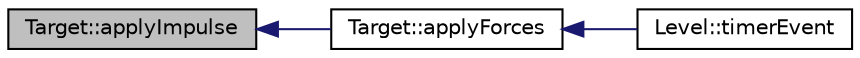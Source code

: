 digraph G
{
  edge [fontname="Helvetica",fontsize="10",labelfontname="Helvetica",labelfontsize="10"];
  node [fontname="Helvetica",fontsize="10",shape=record];
  rankdir="LR";
  Node1 [label="Target::applyImpulse",height=0.2,width=0.4,color="black", fillcolor="grey75", style="filled" fontcolor="black"];
  Node1 -> Node2 [dir="back",color="midnightblue",fontsize="10",style="solid",fontname="Helvetica"];
  Node2 [label="Target::applyForces",height=0.2,width=0.4,color="black", fillcolor="white", style="filled",URL="$classTarget.html#af7417d1a5f45b07919cfcc3aede4d4be"];
  Node2 -> Node3 [dir="back",color="midnightblue",fontsize="10",style="solid",fontname="Helvetica"];
  Node3 [label="Level::timerEvent",height=0.2,width=0.4,color="black", fillcolor="white", style="filled",URL="$classLevel.html#a47263f00b559de3fce0164f9efac0f6b"];
}
